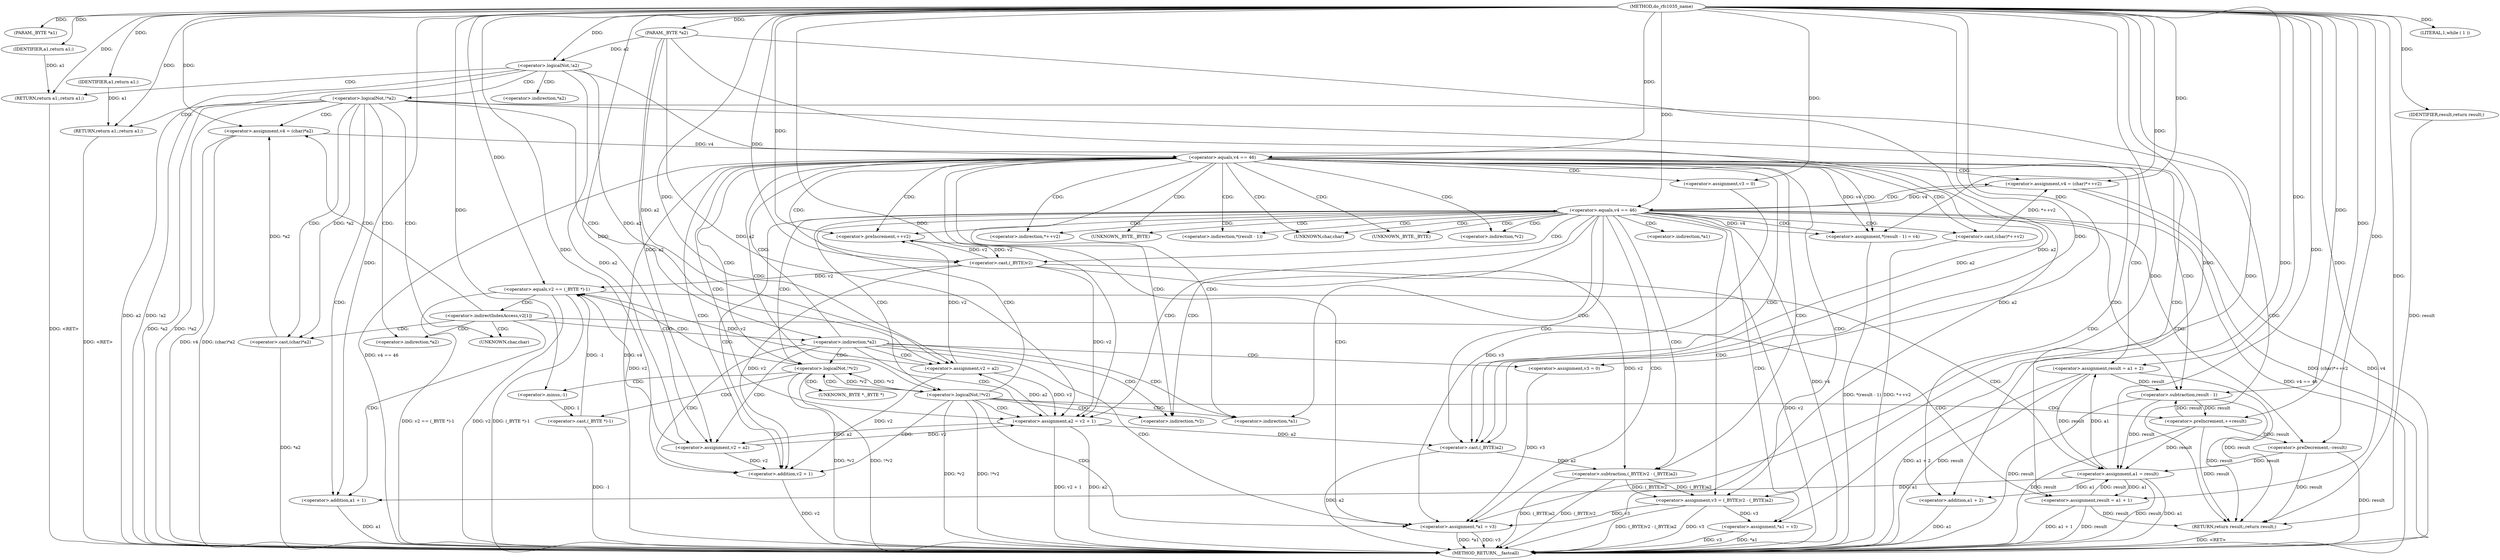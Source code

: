 digraph do_rfc1035_name {  
"1000105" [label = "(METHOD,do_rfc1035_name)" ]
"1000242" [label = "(METHOD_RETURN,__fastcall)" ]
"1000106" [label = "(PARAM,_BYTE *a1)" ]
"1000107" [label = "(PARAM,_BYTE *a2)" ]
"1000114" [label = "(<operator>.logicalNot,!a2)" ]
"1000116" [label = "(RETURN,return a1;,return a1;)" ]
"1000117" [label = "(IDENTIFIER,a1,return a1;)" ]
"1000119" [label = "(<operator>.logicalNot,!*a2)" ]
"1000122" [label = "(RETURN,return a1;,return a1;)" ]
"1000123" [label = "(IDENTIFIER,a1,return a1;)" ]
"1000126" [label = "(<operator>.assignment,v4 = (char)*a2)" ]
"1000128" [label = "(<operator>.cast,(char)*a2)" ]
"1000132" [label = "(<operator>.assignment,result = a1 + 1)" ]
"1000134" [label = "(<operator>.addition,a1 + 1)" ]
"1000141" [label = "(<operator>.assignment,v2 = a2)" ]
"1000145" [label = "(<operator>.equals,v4 == 46)" ]
"1000149" [label = "(<operator>.assignment,v3 = 0)" ]
"1000154" [label = "(<operator>.assignment,result = a1 + 2)" ]
"1000156" [label = "(<operator>.addition,a1 + 2)" ]
"1000160" [label = "(LITERAL,1,while ( 1 ))" ]
"1000162" [label = "(<operator>.assignment,*(result - 1) = v4)" ]
"1000164" [label = "(<operator>.subtraction,result - 1)" ]
"1000168" [label = "(<operator>.assignment,v4 = (char)*++v2)" ]
"1000170" [label = "(<operator>.cast,(char)*++v2)" ]
"1000173" [label = "(<operator>.preIncrement,++v2)" ]
"1000175" [label = "(<operator>.assignment,v3 = (_BYTE)v2 - (_BYTE)a2)" ]
"1000177" [label = "(<operator>.subtraction,(_BYTE)v2 - (_BYTE)a2)" ]
"1000178" [label = "(<operator>.cast,(_BYTE)v2)" ]
"1000181" [label = "(<operator>.cast,(_BYTE)a2)" ]
"1000185" [label = "(<operator>.logicalNot,!*v2)" ]
"1000189" [label = "(<operator>.preIncrement,++result)" ]
"1000192" [label = "(<operator>.equals,v4 == 46)" ]
"1000196" [label = "(<operator>.preDecrement,--result)" ]
"1000198" [label = "(<operator>.assignment,*a1 = v3)" ]
"1000205" [label = "(<operator>.assignment,v2 = a2)" ]
"1000208" [label = "(<operator>.assignment,v3 = 0)" ]
"1000211" [label = "(<operator>.assignment,*a1 = v3)" ]
"1000216" [label = "(<operator>.assignment,a2 = v2 + 1)" ]
"1000218" [label = "(<operator>.addition,v2 + 1)" ]
"1000222" [label = "(<operator>.logicalNot,!*v2)" ]
"1000227" [label = "(<operator>.equals,v2 == (_BYTE *)-1)" ]
"1000229" [label = "(<operator>.cast,(_BYTE *)-1)" ]
"1000231" [label = "(<operator>.minus,-1)" ]
"1000234" [label = "(<operator>.assignment,a1 = result)" ]
"1000240" [label = "(RETURN,return result;,return result;)" ]
"1000241" [label = "(IDENTIFIER,result,return result;)" ]
"1000120" [label = "(<operator>.indirection,*a2)" ]
"1000129" [label = "(UNKNOWN,char,char)" ]
"1000130" [label = "(<operator>.indirection,*a2)" ]
"1000138" [label = "(<operator>.indirection,*a2)" ]
"1000163" [label = "(<operator>.indirection,*(result - 1))" ]
"1000171" [label = "(UNKNOWN,char,char)" ]
"1000172" [label = "(<operator>.indirection,*++v2)" ]
"1000179" [label = "(UNKNOWN,_BYTE,_BYTE)" ]
"1000182" [label = "(UNKNOWN,_BYTE,_BYTE)" ]
"1000186" [label = "(<operator>.indirection,*v2)" ]
"1000199" [label = "(<operator>.indirection,*a1)" ]
"1000212" [label = "(<operator>.indirection,*a1)" ]
"1000223" [label = "(<operator>.indirection,*v2)" ]
"1000230" [label = "(UNKNOWN,_BYTE *,_BYTE *)" ]
"1000237" [label = "(<operator>.indirectIndexAccess,v2[1])" ]
  "1000116" -> "1000242"  [ label = "DDG: <RET>"] 
  "1000216" -> "1000242"  [ label = "DDG: v2 + 1"] 
  "1000192" -> "1000242"  [ label = "DDG: v4"] 
  "1000168" -> "1000242"  [ label = "DDG: (char)*++v2"] 
  "1000145" -> "1000242"  [ label = "DDG: v4 == 46"] 
  "1000211" -> "1000242"  [ label = "DDG: *a1"] 
  "1000177" -> "1000242"  [ label = "DDG: (_BYTE)a2"] 
  "1000107" -> "1000242"  [ label = "DDG: a2"] 
  "1000126" -> "1000242"  [ label = "DDG: (char)*a2"] 
  "1000198" -> "1000242"  [ label = "DDG: *a1"] 
  "1000119" -> "1000242"  [ label = "DDG: *a2"] 
  "1000126" -> "1000242"  [ label = "DDG: v4"] 
  "1000162" -> "1000242"  [ label = "DDG: *(result - 1)"] 
  "1000222" -> "1000242"  [ label = "DDG: *v2"] 
  "1000156" -> "1000242"  [ label = "DDG: a1"] 
  "1000216" -> "1000242"  [ label = "DDG: a2"] 
  "1000177" -> "1000242"  [ label = "DDG: (_BYTE)v2"] 
  "1000227" -> "1000242"  [ label = "DDG: (_BYTE *)-1"] 
  "1000132" -> "1000242"  [ label = "DDG: a1 + 1"] 
  "1000128" -> "1000242"  [ label = "DDG: *a2"] 
  "1000211" -> "1000242"  [ label = "DDG: v3"] 
  "1000119" -> "1000242"  [ label = "DDG: !*a2"] 
  "1000227" -> "1000242"  [ label = "DDG: v2 == (_BYTE *)-1"] 
  "1000181" -> "1000242"  [ label = "DDG: a2"] 
  "1000132" -> "1000242"  [ label = "DDG: result"] 
  "1000178" -> "1000242"  [ label = "DDG: v2"] 
  "1000234" -> "1000242"  [ label = "DDG: result"] 
  "1000154" -> "1000242"  [ label = "DDG: result"] 
  "1000189" -> "1000242"  [ label = "DDG: result"] 
  "1000114" -> "1000242"  [ label = "DDG: a2"] 
  "1000185" -> "1000242"  [ label = "DDG: !*v2"] 
  "1000222" -> "1000242"  [ label = "DDG: !*v2"] 
  "1000229" -> "1000242"  [ label = "DDG: -1"] 
  "1000134" -> "1000242"  [ label = "DDG: a1"] 
  "1000192" -> "1000242"  [ label = "DDG: v4 == 46"] 
  "1000154" -> "1000242"  [ label = "DDG: a1 + 2"] 
  "1000198" -> "1000242"  [ label = "DDG: v3"] 
  "1000227" -> "1000242"  [ label = "DDG: v2"] 
  "1000114" -> "1000242"  [ label = "DDG: !a2"] 
  "1000175" -> "1000242"  [ label = "DDG: (_BYTE)v2 - (_BYTE)a2"] 
  "1000175" -> "1000242"  [ label = "DDG: v3"] 
  "1000168" -> "1000242"  [ label = "DDG: v4"] 
  "1000170" -> "1000242"  [ label = "DDG: *++v2"] 
  "1000196" -> "1000242"  [ label = "DDG: result"] 
  "1000145" -> "1000242"  [ label = "DDG: v4"] 
  "1000164" -> "1000242"  [ label = "DDG: result"] 
  "1000234" -> "1000242"  [ label = "DDG: a1"] 
  "1000218" -> "1000242"  [ label = "DDG: v2"] 
  "1000185" -> "1000242"  [ label = "DDG: *v2"] 
  "1000240" -> "1000242"  [ label = "DDG: <RET>"] 
  "1000122" -> "1000242"  [ label = "DDG: <RET>"] 
  "1000105" -> "1000106"  [ label = "DDG: "] 
  "1000105" -> "1000107"  [ label = "DDG: "] 
  "1000107" -> "1000114"  [ label = "DDG: a2"] 
  "1000105" -> "1000114"  [ label = "DDG: "] 
  "1000117" -> "1000116"  [ label = "DDG: a1"] 
  "1000105" -> "1000116"  [ label = "DDG: "] 
  "1000105" -> "1000117"  [ label = "DDG: "] 
  "1000123" -> "1000122"  [ label = "DDG: a1"] 
  "1000105" -> "1000122"  [ label = "DDG: "] 
  "1000105" -> "1000123"  [ label = "DDG: "] 
  "1000128" -> "1000126"  [ label = "DDG: *a2"] 
  "1000105" -> "1000126"  [ label = "DDG: "] 
  "1000119" -> "1000128"  [ label = "DDG: *a2"] 
  "1000234" -> "1000132"  [ label = "DDG: a1"] 
  "1000105" -> "1000132"  [ label = "DDG: "] 
  "1000234" -> "1000134"  [ label = "DDG: a1"] 
  "1000105" -> "1000134"  [ label = "DDG: "] 
  "1000216" -> "1000141"  [ label = "DDG: a2"] 
  "1000114" -> "1000141"  [ label = "DDG: a2"] 
  "1000107" -> "1000141"  [ label = "DDG: a2"] 
  "1000105" -> "1000141"  [ label = "DDG: "] 
  "1000126" -> "1000145"  [ label = "DDG: v4"] 
  "1000105" -> "1000145"  [ label = "DDG: "] 
  "1000105" -> "1000149"  [ label = "DDG: "] 
  "1000105" -> "1000154"  [ label = "DDG: "] 
  "1000234" -> "1000154"  [ label = "DDG: a1"] 
  "1000105" -> "1000156"  [ label = "DDG: "] 
  "1000234" -> "1000156"  [ label = "DDG: a1"] 
  "1000105" -> "1000160"  [ label = "DDG: "] 
  "1000192" -> "1000162"  [ label = "DDG: v4"] 
  "1000145" -> "1000162"  [ label = "DDG: v4"] 
  "1000105" -> "1000162"  [ label = "DDG: "] 
  "1000154" -> "1000164"  [ label = "DDG: result"] 
  "1000189" -> "1000164"  [ label = "DDG: result"] 
  "1000105" -> "1000164"  [ label = "DDG: "] 
  "1000170" -> "1000168"  [ label = "DDG: *++v2"] 
  "1000105" -> "1000168"  [ label = "DDG: "] 
  "1000141" -> "1000173"  [ label = "DDG: v2"] 
  "1000178" -> "1000173"  [ label = "DDG: v2"] 
  "1000105" -> "1000173"  [ label = "DDG: "] 
  "1000177" -> "1000175"  [ label = "DDG: (_BYTE)v2"] 
  "1000177" -> "1000175"  [ label = "DDG: (_BYTE)a2"] 
  "1000105" -> "1000175"  [ label = "DDG: "] 
  "1000178" -> "1000177"  [ label = "DDG: v2"] 
  "1000173" -> "1000178"  [ label = "DDG: v2"] 
  "1000105" -> "1000178"  [ label = "DDG: "] 
  "1000181" -> "1000177"  [ label = "DDG: a2"] 
  "1000107" -> "1000181"  [ label = "DDG: a2"] 
  "1000105" -> "1000181"  [ label = "DDG: "] 
  "1000216" -> "1000181"  [ label = "DDG: a2"] 
  "1000114" -> "1000181"  [ label = "DDG: a2"] 
  "1000222" -> "1000185"  [ label = "DDG: *v2"] 
  "1000164" -> "1000189"  [ label = "DDG: result"] 
  "1000105" -> "1000189"  [ label = "DDG: "] 
  "1000168" -> "1000192"  [ label = "DDG: v4"] 
  "1000105" -> "1000192"  [ label = "DDG: "] 
  "1000189" -> "1000196"  [ label = "DDG: result"] 
  "1000105" -> "1000196"  [ label = "DDG: "] 
  "1000175" -> "1000198"  [ label = "DDG: v3"] 
  "1000105" -> "1000198"  [ label = "DDG: "] 
  "1000216" -> "1000205"  [ label = "DDG: a2"] 
  "1000114" -> "1000205"  [ label = "DDG: a2"] 
  "1000107" -> "1000205"  [ label = "DDG: a2"] 
  "1000105" -> "1000205"  [ label = "DDG: "] 
  "1000105" -> "1000208"  [ label = "DDG: "] 
  "1000149" -> "1000211"  [ label = "DDG: v3"] 
  "1000208" -> "1000211"  [ label = "DDG: v3"] 
  "1000175" -> "1000211"  [ label = "DDG: v3"] 
  "1000105" -> "1000211"  [ label = "DDG: "] 
  "1000141" -> "1000216"  [ label = "DDG: v2"] 
  "1000178" -> "1000216"  [ label = "DDG: v2"] 
  "1000205" -> "1000216"  [ label = "DDG: v2"] 
  "1000105" -> "1000216"  [ label = "DDG: "] 
  "1000107" -> "1000216"  [ label = "DDG: a2"] 
  "1000141" -> "1000218"  [ label = "DDG: v2"] 
  "1000178" -> "1000218"  [ label = "DDG: v2"] 
  "1000205" -> "1000218"  [ label = "DDG: v2"] 
  "1000105" -> "1000218"  [ label = "DDG: "] 
  "1000185" -> "1000222"  [ label = "DDG: *v2"] 
  "1000105" -> "1000227"  [ label = "DDG: "] 
  "1000141" -> "1000227"  [ label = "DDG: v2"] 
  "1000178" -> "1000227"  [ label = "DDG: v2"] 
  "1000205" -> "1000227"  [ label = "DDG: v2"] 
  "1000229" -> "1000227"  [ label = "DDG: -1"] 
  "1000231" -> "1000229"  [ label = "DDG: 1"] 
  "1000105" -> "1000231"  [ label = "DDG: "] 
  "1000132" -> "1000234"  [ label = "DDG: result"] 
  "1000154" -> "1000234"  [ label = "DDG: result"] 
  "1000189" -> "1000234"  [ label = "DDG: result"] 
  "1000196" -> "1000234"  [ label = "DDG: result"] 
  "1000164" -> "1000234"  [ label = "DDG: result"] 
  "1000105" -> "1000234"  [ label = "DDG: "] 
  "1000241" -> "1000240"  [ label = "DDG: result"] 
  "1000132" -> "1000240"  [ label = "DDG: result"] 
  "1000189" -> "1000240"  [ label = "DDG: result"] 
  "1000196" -> "1000240"  [ label = "DDG: result"] 
  "1000164" -> "1000240"  [ label = "DDG: result"] 
  "1000154" -> "1000240"  [ label = "DDG: result"] 
  "1000105" -> "1000240"  [ label = "DDG: "] 
  "1000105" -> "1000241"  [ label = "DDG: "] 
  "1000114" -> "1000120"  [ label = "CDG: "] 
  "1000114" -> "1000119"  [ label = "CDG: "] 
  "1000114" -> "1000116"  [ label = "CDG: "] 
  "1000119" -> "1000240"  [ label = "CDG: "] 
  "1000119" -> "1000128"  [ label = "CDG: "] 
  "1000119" -> "1000126"  [ label = "CDG: "] 
  "1000119" -> "1000122"  [ label = "CDG: "] 
  "1000119" -> "1000138"  [ label = "CDG: "] 
  "1000119" -> "1000134"  [ label = "CDG: "] 
  "1000119" -> "1000132"  [ label = "CDG: "] 
  "1000119" -> "1000130"  [ label = "CDG: "] 
  "1000119" -> "1000129"  [ label = "CDG: "] 
  "1000138" -> "1000208"  [ label = "CDG: "] 
  "1000138" -> "1000205"  [ label = "CDG: "] 
  "1000138" -> "1000223"  [ label = "CDG: "] 
  "1000138" -> "1000222"  [ label = "CDG: "] 
  "1000138" -> "1000218"  [ label = "CDG: "] 
  "1000138" -> "1000216"  [ label = "CDG: "] 
  "1000138" -> "1000212"  [ label = "CDG: "] 
  "1000138" -> "1000211"  [ label = "CDG: "] 
  "1000138" -> "1000141"  [ label = "CDG: "] 
  "1000138" -> "1000145"  [ label = "CDG: "] 
  "1000145" -> "1000223"  [ label = "CDG: "] 
  "1000145" -> "1000222"  [ label = "CDG: "] 
  "1000145" -> "1000218"  [ label = "CDG: "] 
  "1000145" -> "1000216"  [ label = "CDG: "] 
  "1000145" -> "1000212"  [ label = "CDG: "] 
  "1000145" -> "1000211"  [ label = "CDG: "] 
  "1000145" -> "1000156"  [ label = "CDG: "] 
  "1000145" -> "1000154"  [ label = "CDG: "] 
  "1000145" -> "1000149"  [ label = "CDG: "] 
  "1000145" -> "1000175"  [ label = "CDG: "] 
  "1000145" -> "1000173"  [ label = "CDG: "] 
  "1000145" -> "1000172"  [ label = "CDG: "] 
  "1000145" -> "1000171"  [ label = "CDG: "] 
  "1000145" -> "1000170"  [ label = "CDG: "] 
  "1000145" -> "1000168"  [ label = "CDG: "] 
  "1000145" -> "1000164"  [ label = "CDG: "] 
  "1000145" -> "1000163"  [ label = "CDG: "] 
  "1000145" -> "1000162"  [ label = "CDG: "] 
  "1000145" -> "1000186"  [ label = "CDG: "] 
  "1000145" -> "1000185"  [ label = "CDG: "] 
  "1000145" -> "1000182"  [ label = "CDG: "] 
  "1000145" -> "1000181"  [ label = "CDG: "] 
  "1000145" -> "1000179"  [ label = "CDG: "] 
  "1000145" -> "1000178"  [ label = "CDG: "] 
  "1000145" -> "1000177"  [ label = "CDG: "] 
  "1000185" -> "1000192"  [ label = "CDG: "] 
  "1000185" -> "1000189"  [ label = "CDG: "] 
  "1000185" -> "1000223"  [ label = "CDG: "] 
  "1000185" -> "1000222"  [ label = "CDG: "] 
  "1000185" -> "1000218"  [ label = "CDG: "] 
  "1000185" -> "1000216"  [ label = "CDG: "] 
  "1000185" -> "1000212"  [ label = "CDG: "] 
  "1000185" -> "1000211"  [ label = "CDG: "] 
  "1000192" -> "1000199"  [ label = "CDG: "] 
  "1000192" -> "1000198"  [ label = "CDG: "] 
  "1000192" -> "1000196"  [ label = "CDG: "] 
  "1000192" -> "1000223"  [ label = "CDG: "] 
  "1000192" -> "1000222"  [ label = "CDG: "] 
  "1000192" -> "1000218"  [ label = "CDG: "] 
  "1000192" -> "1000216"  [ label = "CDG: "] 
  "1000192" -> "1000175"  [ label = "CDG: "] 
  "1000192" -> "1000173"  [ label = "CDG: "] 
  "1000192" -> "1000172"  [ label = "CDG: "] 
  "1000192" -> "1000171"  [ label = "CDG: "] 
  "1000192" -> "1000170"  [ label = "CDG: "] 
  "1000192" -> "1000168"  [ label = "CDG: "] 
  "1000192" -> "1000164"  [ label = "CDG: "] 
  "1000192" -> "1000163"  [ label = "CDG: "] 
  "1000192" -> "1000162"  [ label = "CDG: "] 
  "1000192" -> "1000186"  [ label = "CDG: "] 
  "1000192" -> "1000185"  [ label = "CDG: "] 
  "1000192" -> "1000182"  [ label = "CDG: "] 
  "1000192" -> "1000181"  [ label = "CDG: "] 
  "1000192" -> "1000179"  [ label = "CDG: "] 
  "1000192" -> "1000178"  [ label = "CDG: "] 
  "1000192" -> "1000177"  [ label = "CDG: "] 
  "1000192" -> "1000212"  [ label = "CDG: "] 
  "1000192" -> "1000211"  [ label = "CDG: "] 
  "1000222" -> "1000231"  [ label = "CDG: "] 
  "1000222" -> "1000230"  [ label = "CDG: "] 
  "1000222" -> "1000229"  [ label = "CDG: "] 
  "1000222" -> "1000227"  [ label = "CDG: "] 
  "1000227" -> "1000237"  [ label = "CDG: "] 
  "1000227" -> "1000234"  [ label = "CDG: "] 
  "1000237" -> "1000128"  [ label = "CDG: "] 
  "1000237" -> "1000126"  [ label = "CDG: "] 
  "1000237" -> "1000138"  [ label = "CDG: "] 
  "1000237" -> "1000134"  [ label = "CDG: "] 
  "1000237" -> "1000132"  [ label = "CDG: "] 
  "1000237" -> "1000130"  [ label = "CDG: "] 
  "1000237" -> "1000129"  [ label = "CDG: "] 
}
